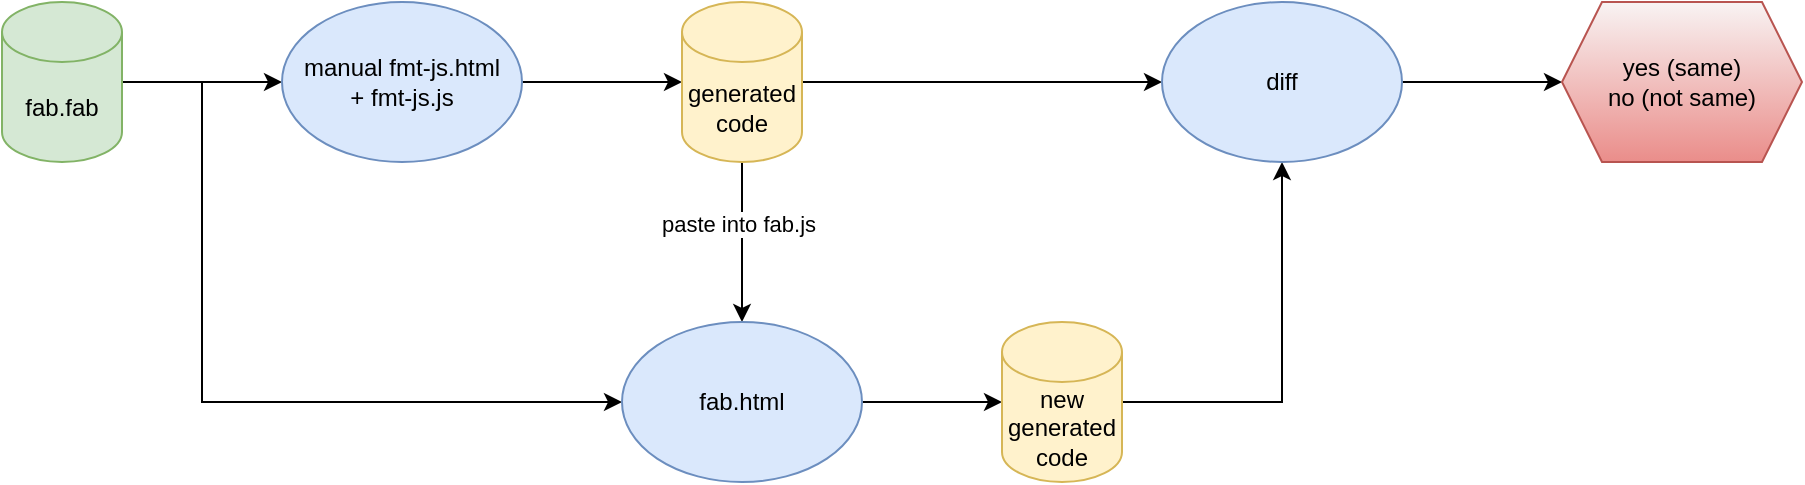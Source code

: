 <mxfile version="14.6.13" type="device" pages="3"><diagram id="VhwJiJjPKXc4DrpZyeCa" name="self transpile"><mxGraphModel dx="1106" dy="791" grid="1" gridSize="10" guides="1" tooltips="1" connect="1" arrows="1" fold="1" page="1" pageScale="1" pageWidth="1100" pageHeight="850" math="0" shadow="0"><root><mxCell id="0"/><mxCell id="1" parent="0"/><mxCell id="gN8YZoKN_-wNIcOT2p0t-16" style="edgeStyle=orthogonalEdgeStyle;rounded=0;orthogonalLoop=1;jettySize=auto;html=1;exitX=1;exitY=0.5;exitDx=0;exitDy=0;exitPerimeter=0;entryX=0;entryY=0.5;entryDx=0;entryDy=0;" parent="1" source="gN8YZoKN_-wNIcOT2p0t-1" target="gN8YZoKN_-wNIcOT2p0t-2" edge="1"><mxGeometry relative="1" as="geometry"/></mxCell><mxCell id="gN8YZoKN_-wNIcOT2p0t-17" style="edgeStyle=orthogonalEdgeStyle;rounded=0;orthogonalLoop=1;jettySize=auto;html=1;exitX=1;exitY=0.5;exitDx=0;exitDy=0;exitPerimeter=0;entryX=0;entryY=0.5;entryDx=0;entryDy=0;" parent="1" source="gN8YZoKN_-wNIcOT2p0t-1" target="gN8YZoKN_-wNIcOT2p0t-6" edge="1"><mxGeometry relative="1" as="geometry"><Array as="points"><mxPoint x="160" y="280"/><mxPoint x="160" y="440"/></Array></mxGeometry></mxCell><mxCell id="gN8YZoKN_-wNIcOT2p0t-1" value="fab.fab" style="shape=cylinder3;whiteSpace=wrap;html=1;boundedLbl=1;backgroundOutline=1;size=15;fillColor=#d5e8d4;strokeColor=#82b366;" parent="1" vertex="1"><mxGeometry x="60" y="240" width="60" height="80" as="geometry"/></mxCell><mxCell id="gN8YZoKN_-wNIcOT2p0t-5" style="edgeStyle=orthogonalEdgeStyle;rounded=0;orthogonalLoop=1;jettySize=auto;html=1;exitX=1;exitY=0.5;exitDx=0;exitDy=0;entryX=0;entryY=0.5;entryDx=0;entryDy=0;entryPerimeter=0;" parent="1" source="gN8YZoKN_-wNIcOT2p0t-2" target="gN8YZoKN_-wNIcOT2p0t-4" edge="1"><mxGeometry relative="1" as="geometry"/></mxCell><mxCell id="gN8YZoKN_-wNIcOT2p0t-2" value="manual fmt-js.html&lt;br&gt;+ fmt-js.js" style="ellipse;whiteSpace=wrap;html=1;fillColor=#dae8fc;strokeColor=#6c8ebf;" parent="1" vertex="1"><mxGeometry x="200" y="240" width="120" height="80" as="geometry"/></mxCell><mxCell id="gN8YZoKN_-wNIcOT2p0t-7" style="edgeStyle=orthogonalEdgeStyle;rounded=0;orthogonalLoop=1;jettySize=auto;html=1;exitX=0.5;exitY=1;exitDx=0;exitDy=0;exitPerimeter=0;" parent="1" source="gN8YZoKN_-wNIcOT2p0t-4" target="gN8YZoKN_-wNIcOT2p0t-6" edge="1"><mxGeometry relative="1" as="geometry"/></mxCell><mxCell id="gN8YZoKN_-wNIcOT2p0t-9" value="paste into fab.js" style="edgeLabel;html=1;align=center;verticalAlign=middle;resizable=0;points=[];" parent="gN8YZoKN_-wNIcOT2p0t-7" vertex="1" connectable="0"><mxGeometry x="-0.225" y="-2" relative="1" as="geometry"><mxPoint as="offset"/></mxGeometry></mxCell><mxCell id="gN8YZoKN_-wNIcOT2p0t-15" style="edgeStyle=orthogonalEdgeStyle;rounded=0;orthogonalLoop=1;jettySize=auto;html=1;exitX=1;exitY=0.5;exitDx=0;exitDy=0;exitPerimeter=0;" parent="1" source="gN8YZoKN_-wNIcOT2p0t-4" target="gN8YZoKN_-wNIcOT2p0t-13" edge="1"><mxGeometry relative="1" as="geometry"/></mxCell><mxCell id="gN8YZoKN_-wNIcOT2p0t-4" value="generated code" style="shape=cylinder3;whiteSpace=wrap;html=1;boundedLbl=1;backgroundOutline=1;size=15;fillColor=#fff2cc;strokeColor=#d6b656;" parent="1" vertex="1"><mxGeometry x="400" y="240" width="60" height="80" as="geometry"/></mxCell><mxCell id="gN8YZoKN_-wNIcOT2p0t-11" style="edgeStyle=orthogonalEdgeStyle;rounded=0;orthogonalLoop=1;jettySize=auto;html=1;exitX=1;exitY=0.5;exitDx=0;exitDy=0;entryX=0;entryY=0.5;entryDx=0;entryDy=0;entryPerimeter=0;" parent="1" source="gN8YZoKN_-wNIcOT2p0t-6" target="gN8YZoKN_-wNIcOT2p0t-10" edge="1"><mxGeometry relative="1" as="geometry"/></mxCell><mxCell id="gN8YZoKN_-wNIcOT2p0t-6" value="fab.html" style="ellipse;whiteSpace=wrap;html=1;fillColor=#dae8fc;strokeColor=#6c8ebf;" parent="1" vertex="1"><mxGeometry x="370" y="400" width="120" height="80" as="geometry"/></mxCell><mxCell id="gN8YZoKN_-wNIcOT2p0t-14" style="edgeStyle=orthogonalEdgeStyle;rounded=0;orthogonalLoop=1;jettySize=auto;html=1;exitX=1;exitY=0.5;exitDx=0;exitDy=0;exitPerimeter=0;entryX=0.5;entryY=1;entryDx=0;entryDy=0;" parent="1" source="gN8YZoKN_-wNIcOT2p0t-10" target="gN8YZoKN_-wNIcOT2p0t-13" edge="1"><mxGeometry relative="1" as="geometry"/></mxCell><mxCell id="gN8YZoKN_-wNIcOT2p0t-10" value="new generated code" style="shape=cylinder3;whiteSpace=wrap;html=1;boundedLbl=1;backgroundOutline=1;size=15;fillColor=#fff2cc;strokeColor=#d6b656;" parent="1" vertex="1"><mxGeometry x="560" y="400" width="60" height="80" as="geometry"/></mxCell><mxCell id="gN8YZoKN_-wNIcOT2p0t-21" style="edgeStyle=orthogonalEdgeStyle;rounded=0;orthogonalLoop=1;jettySize=auto;html=1;exitX=1;exitY=0.5;exitDx=0;exitDy=0;" parent="1" source="gN8YZoKN_-wNIcOT2p0t-13" target="gN8YZoKN_-wNIcOT2p0t-20" edge="1"><mxGeometry relative="1" as="geometry"/></mxCell><mxCell id="gN8YZoKN_-wNIcOT2p0t-13" value="diff" style="ellipse;whiteSpace=wrap;html=1;fillColor=#dae8fc;strokeColor=#6c8ebf;" parent="1" vertex="1"><mxGeometry x="640" y="240" width="120" height="80" as="geometry"/></mxCell><mxCell id="gN8YZoKN_-wNIcOT2p0t-20" value="yes (same)&lt;br&gt;no (not same)" style="shape=hexagon;perimeter=hexagonPerimeter2;whiteSpace=wrap;html=1;fixedSize=1;strokeColor=#b85450;gradientColor=#EA8D8A;fillColor=#F8F3F3;" parent="1" vertex="1"><mxGeometry x="840" y="240" width="120" height="80" as="geometry"/></mxCell></root></mxGraphModel></diagram><diagram name="early regression" id="JUFruW-d7dzRZRZQuuUM"><mxGraphModel dx="1106" dy="791" grid="1" gridSize="10" guides="1" tooltips="1" connect="1" arrows="1" fold="1" page="1" pageScale="1" pageWidth="1100" pageHeight="850" math="0" shadow="0"><root><mxCell id="PopnlMy4tjtDU1_vSBzk-0"/><mxCell id="PopnlMy4tjtDU1_vSBzk-1" parent="PopnlMy4tjtDU1_vSBzk-0"/><mxCell id="PopnlMy4tjtDU1_vSBzk-2" style="edgeStyle=orthogonalEdgeStyle;rounded=0;orthogonalLoop=1;jettySize=auto;html=1;exitX=1;exitY=0.5;exitDx=0;exitDy=0;exitPerimeter=0;entryX=0;entryY=0.5;entryDx=0;entryDy=0;" edge="1" parent="PopnlMy4tjtDU1_vSBzk-1" source="PopnlMy4tjtDU1_vSBzk-4" target="PopnlMy4tjtDU1_vSBzk-6"><mxGeometry relative="1" as="geometry"/></mxCell><mxCell id="PopnlMy4tjtDU1_vSBzk-3" style="edgeStyle=orthogonalEdgeStyle;rounded=0;orthogonalLoop=1;jettySize=auto;html=1;exitX=1;exitY=0.5;exitDx=0;exitDy=0;exitPerimeter=0;entryX=0;entryY=0.5;entryDx=0;entryDy=0;" edge="1" parent="PopnlMy4tjtDU1_vSBzk-1" source="PopnlMy4tjtDU1_vSBzk-4" target="PopnlMy4tjtDU1_vSBzk-12"><mxGeometry relative="1" as="geometry"><Array as="points"><mxPoint x="160" y="280"/><mxPoint x="160" y="440"/></Array></mxGeometry></mxCell><mxCell id="PopnlMy4tjtDU1_vSBzk-4" value="fab.fab" style="shape=cylinder3;whiteSpace=wrap;html=1;boundedLbl=1;backgroundOutline=1;size=15;fillColor=#d5e8d4;strokeColor=#82b366;" vertex="1" parent="PopnlMy4tjtDU1_vSBzk-1"><mxGeometry x="60" y="240" width="60" height="80" as="geometry"/></mxCell><mxCell id="PopnlMy4tjtDU1_vSBzk-5" style="edgeStyle=orthogonalEdgeStyle;rounded=0;orthogonalLoop=1;jettySize=auto;html=1;exitX=1;exitY=0.5;exitDx=0;exitDy=0;entryX=0;entryY=0.5;entryDx=0;entryDy=0;entryPerimeter=0;" edge="1" parent="PopnlMy4tjtDU1_vSBzk-1" source="PopnlMy4tjtDU1_vSBzk-6" target="PopnlMy4tjtDU1_vSBzk-10"><mxGeometry relative="1" as="geometry"/></mxCell><mxCell id="PopnlMy4tjtDU1_vSBzk-6" value="manual fmt-js.html&lt;br&gt;+ fmt-js.js" style="ellipse;whiteSpace=wrap;html=1;fillColor=#dae8fc;strokeColor=#6c8ebf;" vertex="1" parent="PopnlMy4tjtDU1_vSBzk-1"><mxGeometry x="200" y="240" width="120" height="80" as="geometry"/></mxCell><mxCell id="PopnlMy4tjtDU1_vSBzk-9" style="edgeStyle=orthogonalEdgeStyle;rounded=0;orthogonalLoop=1;jettySize=auto;html=1;exitX=1;exitY=0.5;exitDx=0;exitDy=0;exitPerimeter=0;" edge="1" parent="PopnlMy4tjtDU1_vSBzk-1" source="PopnlMy4tjtDU1_vSBzk-10" target="PopnlMy4tjtDU1_vSBzk-16"><mxGeometry relative="1" as="geometry"/></mxCell><mxCell id="PopnlMy4tjtDU1_vSBzk-10" value="generated code&lt;br&gt;(gen.js)" style="shape=cylinder3;whiteSpace=wrap;html=1;boundedLbl=1;backgroundOutline=1;size=15;fillColor=#fff2cc;strokeColor=#d6b656;" vertex="1" parent="PopnlMy4tjtDU1_vSBzk-1"><mxGeometry x="400" y="240" width="60" height="80" as="geometry"/></mxCell><mxCell id="PopnlMy4tjtDU1_vSBzk-11" style="edgeStyle=orthogonalEdgeStyle;rounded=0;orthogonalLoop=1;jettySize=auto;html=1;exitX=1;exitY=0.5;exitDx=0;exitDy=0;entryX=0;entryY=0.5;entryDx=0;entryDy=0;entryPerimeter=0;" edge="1" parent="PopnlMy4tjtDU1_vSBzk-1" source="PopnlMy4tjtDU1_vSBzk-12" target="PopnlMy4tjtDU1_vSBzk-14"><mxGeometry relative="1" as="geometry"/></mxCell><mxCell id="PopnlMy4tjtDU1_vSBzk-12" value="fab.html" style="ellipse;whiteSpace=wrap;html=1;fillColor=#dae8fc;strokeColor=#6c8ebf;" vertex="1" parent="PopnlMy4tjtDU1_vSBzk-1"><mxGeometry x="200" y="400" width="120" height="80" as="geometry"/></mxCell><mxCell id="PopnlMy4tjtDU1_vSBzk-13" style="edgeStyle=orthogonalEdgeStyle;rounded=0;orthogonalLoop=1;jettySize=auto;html=1;exitX=1;exitY=0.5;exitDx=0;exitDy=0;exitPerimeter=0;entryX=0.5;entryY=1;entryDx=0;entryDy=0;" edge="1" parent="PopnlMy4tjtDU1_vSBzk-1" source="PopnlMy4tjtDU1_vSBzk-14" target="PopnlMy4tjtDU1_vSBzk-16"><mxGeometry relative="1" as="geometry"/></mxCell><mxCell id="PopnlMy4tjtDU1_vSBzk-14" value="new generated code&lt;br&gt;(gen2.js)" style="shape=cylinder3;whiteSpace=wrap;html=1;boundedLbl=1;backgroundOutline=1;size=15;fillColor=#fff2cc;strokeColor=#d6b656;" vertex="1" parent="PopnlMy4tjtDU1_vSBzk-1"><mxGeometry x="400" y="400" width="60" height="80" as="geometry"/></mxCell><mxCell id="PopnlMy4tjtDU1_vSBzk-15" style="edgeStyle=orthogonalEdgeStyle;rounded=0;orthogonalLoop=1;jettySize=auto;html=1;exitX=1;exitY=0.5;exitDx=0;exitDy=0;" edge="1" parent="PopnlMy4tjtDU1_vSBzk-1" source="PopnlMy4tjtDU1_vSBzk-16" target="PopnlMy4tjtDU1_vSBzk-17"><mxGeometry relative="1" as="geometry"/></mxCell><mxCell id="PopnlMy4tjtDU1_vSBzk-16" value="diff" style="ellipse;whiteSpace=wrap;html=1;fillColor=#dae8fc;strokeColor=#6c8ebf;" vertex="1" parent="PopnlMy4tjtDU1_vSBzk-1"><mxGeometry x="640" y="240" width="120" height="80" as="geometry"/></mxCell><mxCell id="PopnlMy4tjtDU1_vSBzk-17" value="yes (same)&lt;br&gt;no (not same)" style="shape=hexagon;perimeter=hexagonPerimeter2;whiteSpace=wrap;html=1;fixedSize=1;strokeColor=#b85450;gradientColor=#EA8D8A;fillColor=#F8F3F3;" vertex="1" parent="PopnlMy4tjtDU1_vSBzk-1"><mxGeometry x="840" y="240" width="120" height="80" as="geometry"/></mxCell></root></mxGraphModel></diagram><diagram name="switch to fab" id="oC8tqT6f0qkJpfRqde4w"><mxGraphModel dx="1106" dy="791" grid="1" gridSize="10" guides="1" tooltips="1" connect="1" arrows="1" fold="1" page="1" pageScale="1" pageWidth="1100" pageHeight="850" math="0" shadow="0"><root><mxCell id="L906lNaZ3Fyu-8U_oa34-0"/><mxCell id="L906lNaZ3Fyu-8U_oa34-1" parent="L906lNaZ3Fyu-8U_oa34-0"/><mxCell id="L906lNaZ3Fyu-8U_oa34-10" value="fab-js.html" style="ellipse;whiteSpace=wrap;html=1;fillColor=#dae8fc;strokeColor=#6c8ebf;verticalAlign=top;" vertex="1" parent="L906lNaZ3Fyu-8U_oa34-1"><mxGeometry x="200" y="195" width="260" height="170" as="geometry"/></mxCell><mxCell id="L906lNaZ3Fyu-8U_oa34-33" value="fab.js" style="ellipse;whiteSpace=wrap;html=1;fillColor=#dae8fc;strokeColor=#6c8ebf;verticalAlign=top;" vertex="1" parent="L906lNaZ3Fyu-8U_oa34-1"><mxGeometry x="200" y="230" width="260" height="130" as="geometry"/></mxCell><mxCell id="L906lNaZ3Fyu-8U_oa34-3" style="edgeStyle=orthogonalEdgeStyle;rounded=0;orthogonalLoop=1;jettySize=auto;html=1;exitX=1;exitY=0.5;exitDx=0;exitDy=0;exitPerimeter=0;entryX=0;entryY=0.5;entryDx=0;entryDy=0;" edge="1" parent="L906lNaZ3Fyu-8U_oa34-1" source="L906lNaZ3Fyu-8U_oa34-4" target="L906lNaZ3Fyu-8U_oa34-10"><mxGeometry relative="1" as="geometry"><Array as="points"><mxPoint x="140" y="280"/><mxPoint x="140" y="280"/></Array></mxGeometry></mxCell><mxCell id="L906lNaZ3Fyu-8U_oa34-24" style="edgeStyle=orthogonalEdgeStyle;rounded=0;orthogonalLoop=1;jettySize=auto;html=1;exitX=1;exitY=0.5;exitDx=0;exitDy=0;exitPerimeter=0;entryX=0;entryY=0.5;entryDx=0;entryDy=0;" edge="1" parent="L906lNaZ3Fyu-8U_oa34-1" source="L906lNaZ3Fyu-8U_oa34-4" target="L906lNaZ3Fyu-8U_oa34-20"><mxGeometry relative="1" as="geometry"><Array as="points"><mxPoint x="140" y="280"/><mxPoint x="140" y="470"/></Array></mxGeometry></mxCell><mxCell id="L906lNaZ3Fyu-8U_oa34-4" value="fab.fab" style="shape=cylinder3;whiteSpace=wrap;html=1;boundedLbl=1;backgroundOutline=1;size=15;fillColor=#d5e8d4;strokeColor=#82b366;" vertex="1" parent="L906lNaZ3Fyu-8U_oa34-1"><mxGeometry x="50" y="240" width="60" height="80" as="geometry"/></mxCell><mxCell id="L906lNaZ3Fyu-8U_oa34-9" style="edgeStyle=orthogonalEdgeStyle;rounded=0;orthogonalLoop=1;jettySize=auto;html=1;exitX=1;exitY=0.5;exitDx=0;exitDy=0;entryX=0;entryY=0.5;entryDx=0;entryDy=0;entryPerimeter=0;" edge="1" parent="L906lNaZ3Fyu-8U_oa34-1" source="L906lNaZ3Fyu-8U_oa34-10" target="L906lNaZ3Fyu-8U_oa34-12"><mxGeometry relative="1" as="geometry"/></mxCell><mxCell id="L906lNaZ3Fyu-8U_oa34-11" style="edgeStyle=orthogonalEdgeStyle;rounded=0;orthogonalLoop=1;jettySize=auto;html=1;exitX=1;exitY=0.5;exitDx=0;exitDy=0;exitPerimeter=0;entryX=0;entryY=0.5;entryDx=0;entryDy=0;" edge="1" parent="L906lNaZ3Fyu-8U_oa34-1" source="L906lNaZ3Fyu-8U_oa34-12" target="L906lNaZ3Fyu-8U_oa34-14"><mxGeometry relative="1" as="geometry"/></mxCell><mxCell id="L906lNaZ3Fyu-8U_oa34-23" style="edgeStyle=orthogonalEdgeStyle;rounded=0;orthogonalLoop=1;jettySize=auto;html=1;exitX=0.5;exitY=1;exitDx=0;exitDy=0;exitPerimeter=0;" edge="1" parent="L906lNaZ3Fyu-8U_oa34-1" source="L906lNaZ3Fyu-8U_oa34-12" target="L906lNaZ3Fyu-8U_oa34-20"><mxGeometry relative="1" as="geometry"/></mxCell><mxCell id="L906lNaZ3Fyu-8U_oa34-12" value="generated code&lt;br&gt;(sem.js)" style="shape=cylinder3;whiteSpace=wrap;html=1;boundedLbl=1;backgroundOutline=1;size=15;fillColor=#fff2cc;strokeColor=#d6b656;" vertex="1" parent="L906lNaZ3Fyu-8U_oa34-1"><mxGeometry x="535" y="240" width="60" height="80" as="geometry"/></mxCell><mxCell id="L906lNaZ3Fyu-8U_oa34-13" style="edgeStyle=orthogonalEdgeStyle;rounded=0;orthogonalLoop=1;jettySize=auto;html=1;exitX=1;exitY=0.5;exitDx=0;exitDy=0;" edge="1" parent="L906lNaZ3Fyu-8U_oa34-1" source="L906lNaZ3Fyu-8U_oa34-14" target="L906lNaZ3Fyu-8U_oa34-15"><mxGeometry relative="1" as="geometry"/></mxCell><mxCell id="L906lNaZ3Fyu-8U_oa34-14" value="diff" style="ellipse;whiteSpace=wrap;html=1;fillColor=#dae8fc;strokeColor=#6c8ebf;" vertex="1" parent="L906lNaZ3Fyu-8U_oa34-1"><mxGeometry x="760" y="240" width="120" height="80" as="geometry"/></mxCell><mxCell id="L906lNaZ3Fyu-8U_oa34-15" value="yes (same)&lt;br&gt;no (not same)" style="shape=hexagon;perimeter=hexagonPerimeter2;whiteSpace=wrap;html=1;fixedSize=1;strokeColor=#b85450;gradientColor=#EA8D8A;fillColor=#F8F3F3;" vertex="1" parent="L906lNaZ3Fyu-8U_oa34-1"><mxGeometry x="950" y="240" width="120" height="80" as="geometry"/></mxCell><mxCell id="L906lNaZ3Fyu-8U_oa34-16" value="fab.ohm" style="shape=cylinder3;whiteSpace=wrap;html=1;boundedLbl=1;backgroundOutline=1;size=15;fillColor=#dae8fc;strokeColor=#6c8ebf;" vertex="1" parent="L906lNaZ3Fyu-8U_oa34-1"><mxGeometry x="300" y="265" width="60" height="80" as="geometry"/></mxCell><mxCell id="L906lNaZ3Fyu-8U_oa34-17" value="hybrid-fab-js.js" style="shape=cylinder3;whiteSpace=wrap;html=1;boundedLbl=1;backgroundOutline=1;size=15;fillColor=#dae8fc;strokeColor=#6c8ebf;" vertex="1" parent="L906lNaZ3Fyu-8U_oa34-1"><mxGeometry x="380" y="265" width="60" height="80" as="geometry"/></mxCell><mxCell id="L906lNaZ3Fyu-8U_oa34-27" style="edgeStyle=orthogonalEdgeStyle;rounded=0;orthogonalLoop=1;jettySize=auto;html=1;exitX=1;exitY=0.5;exitDx=0;exitDy=0;entryX=0;entryY=0.5;entryDx=0;entryDy=0;entryPerimeter=0;" edge="1" parent="L906lNaZ3Fyu-8U_oa34-1" source="L906lNaZ3Fyu-8U_oa34-20" target="L906lNaZ3Fyu-8U_oa34-26"><mxGeometry relative="1" as="geometry"/></mxCell><mxCell id="L906lNaZ3Fyu-8U_oa34-20" value="regression-fab-js.html" style="ellipse;whiteSpace=wrap;html=1;fillColor=#dae8fc;strokeColor=#6c8ebf;verticalAlign=top;" vertex="1" parent="L906lNaZ3Fyu-8U_oa34-1"><mxGeometry x="430" y="380" width="270" height="180" as="geometry"/></mxCell><mxCell id="L906lNaZ3Fyu-8U_oa34-28" style="edgeStyle=orthogonalEdgeStyle;rounded=0;orthogonalLoop=1;jettySize=auto;html=1;exitX=1;exitY=0.5;exitDx=0;exitDy=0;exitPerimeter=0;entryX=0.5;entryY=1;entryDx=0;entryDy=0;" edge="1" parent="L906lNaZ3Fyu-8U_oa34-1" source="L906lNaZ3Fyu-8U_oa34-26" target="L906lNaZ3Fyu-8U_oa34-14"><mxGeometry relative="1" as="geometry"/></mxCell><mxCell id="L906lNaZ3Fyu-8U_oa34-26" value="generated code&lt;br&gt;(regression-sem.js)" style="shape=cylinder3;whiteSpace=wrap;html=1;boundedLbl=1;backgroundOutline=1;size=15;fillColor=#fff2cc;strokeColor=#d6b656;" vertex="1" parent="L906lNaZ3Fyu-8U_oa34-1"><mxGeometry x="740" y="430" width="60" height="80" as="geometry"/></mxCell><mxCell id="L906lNaZ3Fyu-8U_oa34-29" value="fab-boilerplate.js" style="shape=cylinder3;whiteSpace=wrap;html=1;boundedLbl=1;backgroundOutline=1;size=15;fillColor=#dae8fc;strokeColor=#6c8ebf;" vertex="1" parent="L906lNaZ3Fyu-8U_oa34-1"><mxGeometry x="220" y="265" width="60" height="80" as="geometry"/></mxCell><mxCell id="L906lNaZ3Fyu-8U_oa34-34" value="regression-fab.js" style="ellipse;whiteSpace=wrap;html=1;fillColor=#dae8fc;strokeColor=#6c8ebf;verticalAlign=top;" vertex="1" parent="L906lNaZ3Fyu-8U_oa34-1"><mxGeometry x="430" y="420" width="260" height="130" as="geometry"/></mxCell><mxCell id="L906lNaZ3Fyu-8U_oa34-35" value="fab.ohm" style="shape=cylinder3;whiteSpace=wrap;html=1;boundedLbl=1;backgroundOutline=1;size=15;fillColor=#dae8fc;strokeColor=#6c8ebf;" vertex="1" parent="L906lNaZ3Fyu-8U_oa34-1"><mxGeometry x="530" y="455" width="60" height="80" as="geometry"/></mxCell><mxCell id="L906lNaZ3Fyu-8U_oa34-37" value="fab-boilerplate.js" style="shape=cylinder3;whiteSpace=wrap;html=1;boundedLbl=1;backgroundOutline=1;size=15;fillColor=#dae8fc;strokeColor=#6c8ebf;" vertex="1" parent="L906lNaZ3Fyu-8U_oa34-1"><mxGeometry x="450" y="455" width="60" height="80" as="geometry"/></mxCell><mxCell id="L906lNaZ3Fyu-8U_oa34-38" value="sem.js" style="shape=cylinder3;whiteSpace=wrap;html=1;boundedLbl=1;backgroundOutline=1;size=15;dashed=1;" vertex="1" parent="L906lNaZ3Fyu-8U_oa34-1"><mxGeometry x="610" y="455" width="60" height="80" as="geometry"/></mxCell></root></mxGraphModel></diagram></mxfile>
